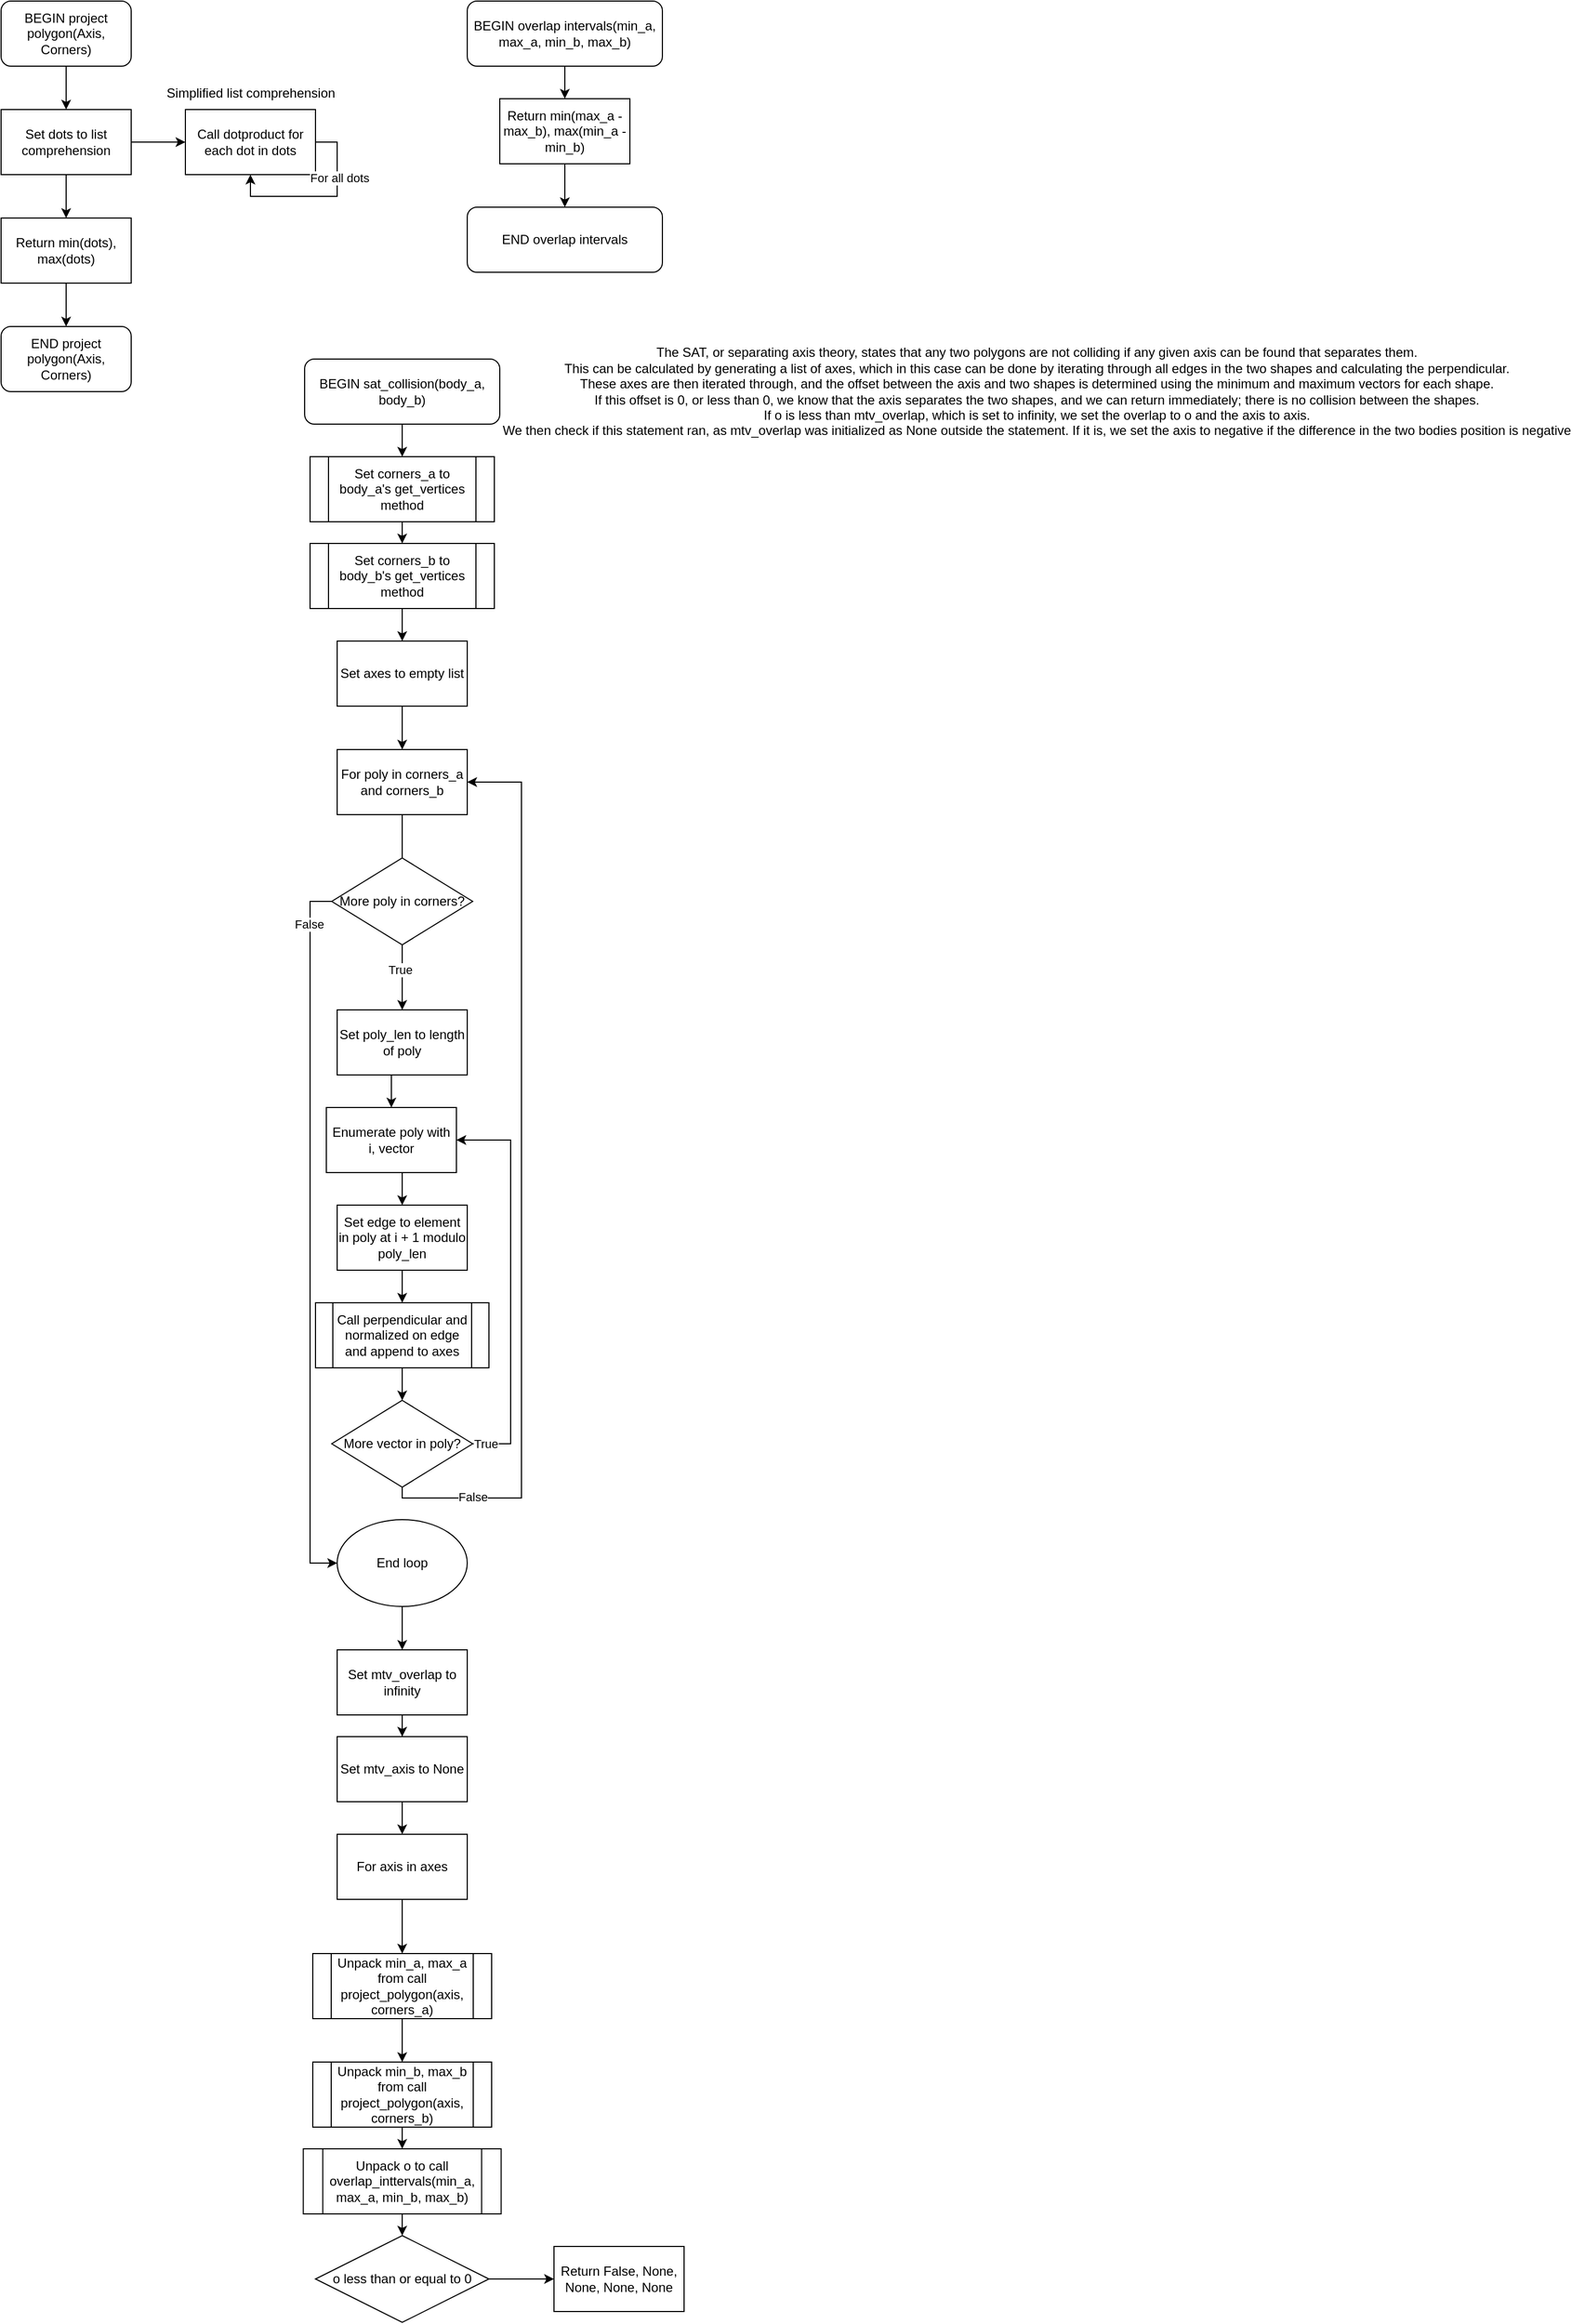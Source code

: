 <mxfile version="26.0.16">
  <diagram name="Page-1" id="as6VMQwiB93fmpBukN7v">
    <mxGraphModel dx="1495" dy="817" grid="1" gridSize="10" guides="1" tooltips="1" connect="1" arrows="1" fold="1" page="1" pageScale="1" pageWidth="850" pageHeight="1100" math="0" shadow="0">
      <root>
        <mxCell id="0" />
        <mxCell id="1" parent="0" />
        <mxCell id="9d7ZW36T2mL4Osqzuhdm-19" style="edgeStyle=orthogonalEdgeStyle;rounded=0;orthogonalLoop=1;jettySize=auto;html=1;exitX=0.5;exitY=1;exitDx=0;exitDy=0;entryX=0.5;entryY=0;entryDx=0;entryDy=0;" edge="1" parent="1" source="9d7ZW36T2mL4Osqzuhdm-1" target="9d7ZW36T2mL4Osqzuhdm-2">
          <mxGeometry relative="1" as="geometry" />
        </mxCell>
        <mxCell id="9d7ZW36T2mL4Osqzuhdm-1" value="BEGIN project polygon(Axis, Corners)" style="rounded=1;whiteSpace=wrap;html=1;" vertex="1" parent="1">
          <mxGeometry x="40" y="50" width="120" height="60" as="geometry" />
        </mxCell>
        <mxCell id="9d7ZW36T2mL4Osqzuhdm-4" style="edgeStyle=orthogonalEdgeStyle;rounded=0;orthogonalLoop=1;jettySize=auto;html=1;exitX=1;exitY=0.5;exitDx=0;exitDy=0;entryX=0;entryY=0.5;entryDx=0;entryDy=0;" edge="1" parent="1" source="9d7ZW36T2mL4Osqzuhdm-2" target="9d7ZW36T2mL4Osqzuhdm-3">
          <mxGeometry relative="1" as="geometry" />
        </mxCell>
        <mxCell id="9d7ZW36T2mL4Osqzuhdm-9" style="edgeStyle=orthogonalEdgeStyle;rounded=0;orthogonalLoop=1;jettySize=auto;html=1;exitX=0.5;exitY=1;exitDx=0;exitDy=0;entryX=0.5;entryY=0;entryDx=0;entryDy=0;" edge="1" parent="1" source="9d7ZW36T2mL4Osqzuhdm-2" target="9d7ZW36T2mL4Osqzuhdm-8">
          <mxGeometry relative="1" as="geometry" />
        </mxCell>
        <mxCell id="9d7ZW36T2mL4Osqzuhdm-2" value="Set dots to list comprehension" style="rounded=0;whiteSpace=wrap;html=1;" vertex="1" parent="1">
          <mxGeometry x="40" y="150" width="120" height="60" as="geometry" />
        </mxCell>
        <mxCell id="9d7ZW36T2mL4Osqzuhdm-3" value="Call dotproduct for each dot in dots" style="rounded=0;whiteSpace=wrap;html=1;" vertex="1" parent="1">
          <mxGeometry x="210" y="150" width="120" height="60" as="geometry" />
        </mxCell>
        <mxCell id="9d7ZW36T2mL4Osqzuhdm-5" style="edgeStyle=orthogonalEdgeStyle;rounded=0;orthogonalLoop=1;jettySize=auto;html=1;exitX=1;exitY=0.5;exitDx=0;exitDy=0;entryX=0.5;entryY=1;entryDx=0;entryDy=0;" edge="1" parent="1" source="9d7ZW36T2mL4Osqzuhdm-3" target="9d7ZW36T2mL4Osqzuhdm-3">
          <mxGeometry relative="1" as="geometry" />
        </mxCell>
        <mxCell id="9d7ZW36T2mL4Osqzuhdm-6" value="For all dots" style="edgeLabel;html=1;align=center;verticalAlign=middle;resizable=0;points=[];" vertex="1" connectable="0" parent="9d7ZW36T2mL4Osqzuhdm-5">
          <mxGeometry x="-0.377" y="2" relative="1" as="geometry">
            <mxPoint as="offset" />
          </mxGeometry>
        </mxCell>
        <mxCell id="9d7ZW36T2mL4Osqzuhdm-7" value="Simplified list comprehension" style="text;html=1;align=center;verticalAlign=middle;resizable=0;points=[];autosize=1;strokeColor=none;fillColor=none;" vertex="1" parent="1">
          <mxGeometry x="180" y="120" width="180" height="30" as="geometry" />
        </mxCell>
        <mxCell id="9d7ZW36T2mL4Osqzuhdm-12" style="edgeStyle=orthogonalEdgeStyle;rounded=0;orthogonalLoop=1;jettySize=auto;html=1;exitX=0.5;exitY=1;exitDx=0;exitDy=0;entryX=0.5;entryY=0;entryDx=0;entryDy=0;" edge="1" parent="1" source="9d7ZW36T2mL4Osqzuhdm-8" target="9d7ZW36T2mL4Osqzuhdm-11">
          <mxGeometry relative="1" as="geometry" />
        </mxCell>
        <mxCell id="9d7ZW36T2mL4Osqzuhdm-8" value="Return min(dots), max(dots)" style="rounded=0;whiteSpace=wrap;html=1;" vertex="1" parent="1">
          <mxGeometry x="40" y="250" width="120" height="60" as="geometry" />
        </mxCell>
        <mxCell id="9d7ZW36T2mL4Osqzuhdm-11" value="END project polygon(Axis, Corners)" style="rounded=1;whiteSpace=wrap;html=1;" vertex="1" parent="1">
          <mxGeometry x="40" y="350" width="120" height="60" as="geometry" />
        </mxCell>
        <mxCell id="9d7ZW36T2mL4Osqzuhdm-16" style="edgeStyle=orthogonalEdgeStyle;rounded=0;orthogonalLoop=1;jettySize=auto;html=1;exitX=0.5;exitY=1;exitDx=0;exitDy=0;entryX=0.5;entryY=0;entryDx=0;entryDy=0;" edge="1" parent="1" source="9d7ZW36T2mL4Osqzuhdm-14" target="9d7ZW36T2mL4Osqzuhdm-15">
          <mxGeometry relative="1" as="geometry" />
        </mxCell>
        <mxCell id="9d7ZW36T2mL4Osqzuhdm-14" value="BEGIN overlap intervals(min_a, max_a, min_b, max_b)" style="rounded=1;whiteSpace=wrap;html=1;" vertex="1" parent="1">
          <mxGeometry x="470" y="50" width="180" height="60" as="geometry" />
        </mxCell>
        <mxCell id="9d7ZW36T2mL4Osqzuhdm-18" style="edgeStyle=orthogonalEdgeStyle;rounded=0;orthogonalLoop=1;jettySize=auto;html=1;exitX=0.5;exitY=1;exitDx=0;exitDy=0;entryX=0.5;entryY=0;entryDx=0;entryDy=0;" edge="1" parent="1" source="9d7ZW36T2mL4Osqzuhdm-15" target="9d7ZW36T2mL4Osqzuhdm-17">
          <mxGeometry relative="1" as="geometry" />
        </mxCell>
        <mxCell id="9d7ZW36T2mL4Osqzuhdm-15" value="Return min(max_a - max_b), max(min_a - min_b)" style="rounded=0;whiteSpace=wrap;html=1;" vertex="1" parent="1">
          <mxGeometry x="500" y="140" width="120" height="60" as="geometry" />
        </mxCell>
        <mxCell id="9d7ZW36T2mL4Osqzuhdm-17" value="END overlap intervals" style="rounded=1;whiteSpace=wrap;html=1;" vertex="1" parent="1">
          <mxGeometry x="470" y="240" width="180" height="60" as="geometry" />
        </mxCell>
        <mxCell id="9d7ZW36T2mL4Osqzuhdm-23" style="edgeStyle=orthogonalEdgeStyle;rounded=0;orthogonalLoop=1;jettySize=auto;html=1;exitX=0.5;exitY=1;exitDx=0;exitDy=0;entryX=0.5;entryY=0;entryDx=0;entryDy=0;" edge="1" parent="1" source="9d7ZW36T2mL4Osqzuhdm-20" target="9d7ZW36T2mL4Osqzuhdm-22">
          <mxGeometry relative="1" as="geometry" />
        </mxCell>
        <mxCell id="9d7ZW36T2mL4Osqzuhdm-20" value="BEGIN sat_collision(body_a, body_b)" style="rounded=1;whiteSpace=wrap;html=1;" vertex="1" parent="1">
          <mxGeometry x="320" y="380" width="180" height="60" as="geometry" />
        </mxCell>
        <mxCell id="9d7ZW36T2mL4Osqzuhdm-25" style="edgeStyle=orthogonalEdgeStyle;rounded=0;orthogonalLoop=1;jettySize=auto;html=1;exitX=0.5;exitY=1;exitDx=0;exitDy=0;entryX=0.5;entryY=0;entryDx=0;entryDy=0;" edge="1" parent="1" source="9d7ZW36T2mL4Osqzuhdm-22" target="9d7ZW36T2mL4Osqzuhdm-24">
          <mxGeometry relative="1" as="geometry" />
        </mxCell>
        <mxCell id="9d7ZW36T2mL4Osqzuhdm-22" value="Set corners_a to body_a&#39;s get_vertices method" style="shape=process;whiteSpace=wrap;html=1;backgroundOutline=1;" vertex="1" parent="1">
          <mxGeometry x="325" y="470" width="170" height="60" as="geometry" />
        </mxCell>
        <mxCell id="9d7ZW36T2mL4Osqzuhdm-27" style="edgeStyle=orthogonalEdgeStyle;rounded=0;orthogonalLoop=1;jettySize=auto;html=1;exitX=0.5;exitY=1;exitDx=0;exitDy=0;entryX=0.5;entryY=0;entryDx=0;entryDy=0;" edge="1" parent="1" source="9d7ZW36T2mL4Osqzuhdm-24" target="9d7ZW36T2mL4Osqzuhdm-26">
          <mxGeometry relative="1" as="geometry" />
        </mxCell>
        <mxCell id="9d7ZW36T2mL4Osqzuhdm-24" value="Set corners_b to body_b&#39;s get_vertices method" style="shape=process;whiteSpace=wrap;html=1;backgroundOutline=1;" vertex="1" parent="1">
          <mxGeometry x="325" y="550" width="170" height="60" as="geometry" />
        </mxCell>
        <mxCell id="9d7ZW36T2mL4Osqzuhdm-29" style="edgeStyle=orthogonalEdgeStyle;rounded=0;orthogonalLoop=1;jettySize=auto;html=1;exitX=0.5;exitY=1;exitDx=0;exitDy=0;entryX=0.5;entryY=0;entryDx=0;entryDy=0;" edge="1" parent="1" source="9d7ZW36T2mL4Osqzuhdm-26" target="9d7ZW36T2mL4Osqzuhdm-28">
          <mxGeometry relative="1" as="geometry" />
        </mxCell>
        <mxCell id="9d7ZW36T2mL4Osqzuhdm-26" value="Set axes to empty list" style="rounded=0;whiteSpace=wrap;html=1;" vertex="1" parent="1">
          <mxGeometry x="350" y="640" width="120" height="60" as="geometry" />
        </mxCell>
        <mxCell id="9d7ZW36T2mL4Osqzuhdm-35" style="edgeStyle=orthogonalEdgeStyle;rounded=0;orthogonalLoop=1;jettySize=auto;html=1;exitX=0.5;exitY=1;exitDx=0;exitDy=0;entryX=0.5;entryY=0;entryDx=0;entryDy=0;" edge="1" parent="1" source="9d7ZW36T2mL4Osqzuhdm-28" target="9d7ZW36T2mL4Osqzuhdm-34">
          <mxGeometry relative="1" as="geometry" />
        </mxCell>
        <mxCell id="9d7ZW36T2mL4Osqzuhdm-48" value="True" style="edgeLabel;html=1;align=center;verticalAlign=middle;resizable=0;points=[];" vertex="1" connectable="0" parent="9d7ZW36T2mL4Osqzuhdm-35">
          <mxGeometry x="0.589" y="-2" relative="1" as="geometry">
            <mxPoint as="offset" />
          </mxGeometry>
        </mxCell>
        <mxCell id="9d7ZW36T2mL4Osqzuhdm-28" value="For poly in corners_a and corners_b" style="rounded=0;whiteSpace=wrap;html=1;" vertex="1" parent="1">
          <mxGeometry x="350" y="740" width="120" height="60" as="geometry" />
        </mxCell>
        <mxCell id="9d7ZW36T2mL4Osqzuhdm-33" style="edgeStyle=orthogonalEdgeStyle;rounded=0;orthogonalLoop=1;jettySize=auto;html=1;exitX=0.5;exitY=1;exitDx=0;exitDy=0;entryX=0.5;entryY=0;entryDx=0;entryDy=0;" edge="1" parent="1" source="9d7ZW36T2mL4Osqzuhdm-30" target="9d7ZW36T2mL4Osqzuhdm-32">
          <mxGeometry relative="1" as="geometry" />
        </mxCell>
        <mxCell id="9d7ZW36T2mL4Osqzuhdm-30" value="Enumerate poly with i, vector" style="rounded=0;whiteSpace=wrap;html=1;" vertex="1" parent="1">
          <mxGeometry x="340" y="1070" width="120" height="60" as="geometry" />
        </mxCell>
        <mxCell id="9d7ZW36T2mL4Osqzuhdm-39" style="edgeStyle=orthogonalEdgeStyle;rounded=0;orthogonalLoop=1;jettySize=auto;html=1;exitX=0.5;exitY=1;exitDx=0;exitDy=0;entryX=0.5;entryY=0;entryDx=0;entryDy=0;" edge="1" parent="1" source="9d7ZW36T2mL4Osqzuhdm-32" target="9d7ZW36T2mL4Osqzuhdm-38">
          <mxGeometry relative="1" as="geometry" />
        </mxCell>
        <mxCell id="9d7ZW36T2mL4Osqzuhdm-32" value="Set edge to element in poly at i + 1 modulo poly_len " style="rounded=0;whiteSpace=wrap;html=1;" vertex="1" parent="1">
          <mxGeometry x="350" y="1160" width="120" height="60" as="geometry" />
        </mxCell>
        <mxCell id="9d7ZW36T2mL4Osqzuhdm-36" style="edgeStyle=orthogonalEdgeStyle;rounded=0;orthogonalLoop=1;jettySize=auto;html=1;exitX=0.5;exitY=1;exitDx=0;exitDy=0;entryX=0.5;entryY=0;entryDx=0;entryDy=0;" edge="1" parent="1" source="9d7ZW36T2mL4Osqzuhdm-34" target="9d7ZW36T2mL4Osqzuhdm-30">
          <mxGeometry relative="1" as="geometry" />
        </mxCell>
        <mxCell id="9d7ZW36T2mL4Osqzuhdm-34" value="&lt;div&gt;Set poly_len to length of poly&lt;/div&gt;" style="rounded=0;whiteSpace=wrap;html=1;" vertex="1" parent="1">
          <mxGeometry x="350" y="980" width="120" height="60" as="geometry" />
        </mxCell>
        <mxCell id="9d7ZW36T2mL4Osqzuhdm-41" style="edgeStyle=orthogonalEdgeStyle;rounded=0;orthogonalLoop=1;jettySize=auto;html=1;exitX=0.5;exitY=1;exitDx=0;exitDy=0;entryX=0.5;entryY=0;entryDx=0;entryDy=0;" edge="1" parent="1" source="9d7ZW36T2mL4Osqzuhdm-38" target="9d7ZW36T2mL4Osqzuhdm-40">
          <mxGeometry relative="1" as="geometry" />
        </mxCell>
        <mxCell id="9d7ZW36T2mL4Osqzuhdm-38" value="Call perpendicular and normalized on edge and append to axes" style="shape=process;whiteSpace=wrap;html=1;backgroundOutline=1;" vertex="1" parent="1">
          <mxGeometry x="330" y="1250" width="160" height="60" as="geometry" />
        </mxCell>
        <mxCell id="9d7ZW36T2mL4Osqzuhdm-42" style="edgeStyle=orthogonalEdgeStyle;rounded=0;orthogonalLoop=1;jettySize=auto;html=1;exitX=1;exitY=0.5;exitDx=0;exitDy=0;entryX=1;entryY=0.5;entryDx=0;entryDy=0;" edge="1" parent="1" source="9d7ZW36T2mL4Osqzuhdm-40" target="9d7ZW36T2mL4Osqzuhdm-30">
          <mxGeometry relative="1" as="geometry">
            <Array as="points">
              <mxPoint x="510" y="1380" />
              <mxPoint x="510" y="1100" />
            </Array>
          </mxGeometry>
        </mxCell>
        <mxCell id="9d7ZW36T2mL4Osqzuhdm-52" value="True" style="edgeLabel;html=1;align=center;verticalAlign=middle;resizable=0;points=[];" vertex="1" connectable="0" parent="9d7ZW36T2mL4Osqzuhdm-42">
          <mxGeometry x="-0.934" relative="1" as="geometry">
            <mxPoint as="offset" />
          </mxGeometry>
        </mxCell>
        <mxCell id="9d7ZW36T2mL4Osqzuhdm-44" style="edgeStyle=orthogonalEdgeStyle;rounded=0;orthogonalLoop=1;jettySize=auto;html=1;exitX=0.5;exitY=1;exitDx=0;exitDy=0;entryX=1;entryY=0.5;entryDx=0;entryDy=0;" edge="1" parent="1" source="9d7ZW36T2mL4Osqzuhdm-40" target="9d7ZW36T2mL4Osqzuhdm-28">
          <mxGeometry relative="1" as="geometry">
            <Array as="points">
              <mxPoint x="410" y="1430" />
              <mxPoint x="520" y="1430" />
              <mxPoint x="520" y="770" />
            </Array>
          </mxGeometry>
        </mxCell>
        <mxCell id="9d7ZW36T2mL4Osqzuhdm-45" value="False" style="edgeLabel;html=1;align=center;verticalAlign=middle;resizable=0;points=[];" vertex="1" connectable="0" parent="9d7ZW36T2mL4Osqzuhdm-44">
          <mxGeometry x="-0.82" y="1" relative="1" as="geometry">
            <mxPoint as="offset" />
          </mxGeometry>
        </mxCell>
        <mxCell id="9d7ZW36T2mL4Osqzuhdm-40" value="More vector in poly?" style="rhombus;whiteSpace=wrap;html=1;" vertex="1" parent="1">
          <mxGeometry x="345" y="1340" width="130" height="80" as="geometry" />
        </mxCell>
        <mxCell id="9d7ZW36T2mL4Osqzuhdm-50" style="edgeStyle=orthogonalEdgeStyle;rounded=0;orthogonalLoop=1;jettySize=auto;html=1;exitX=0;exitY=0.5;exitDx=0;exitDy=0;entryX=0;entryY=0.5;entryDx=0;entryDy=0;" edge="1" parent="1" source="9d7ZW36T2mL4Osqzuhdm-46" target="9d7ZW36T2mL4Osqzuhdm-49">
          <mxGeometry relative="1" as="geometry" />
        </mxCell>
        <mxCell id="9d7ZW36T2mL4Osqzuhdm-51" value="False" style="edgeLabel;html=1;align=center;verticalAlign=middle;resizable=0;points=[];" vertex="1" connectable="0" parent="9d7ZW36T2mL4Osqzuhdm-50">
          <mxGeometry x="-0.875" y="-1" relative="1" as="geometry">
            <mxPoint as="offset" />
          </mxGeometry>
        </mxCell>
        <mxCell id="9d7ZW36T2mL4Osqzuhdm-46" value="More poly in corners?" style="rhombus;whiteSpace=wrap;html=1;" vertex="1" parent="1">
          <mxGeometry x="345" y="840" width="130" height="80" as="geometry" />
        </mxCell>
        <mxCell id="9d7ZW36T2mL4Osqzuhdm-55" style="edgeStyle=orthogonalEdgeStyle;rounded=0;orthogonalLoop=1;jettySize=auto;html=1;exitX=0.5;exitY=1;exitDx=0;exitDy=0;" edge="1" parent="1" source="9d7ZW36T2mL4Osqzuhdm-49" target="9d7ZW36T2mL4Osqzuhdm-54">
          <mxGeometry relative="1" as="geometry" />
        </mxCell>
        <mxCell id="9d7ZW36T2mL4Osqzuhdm-49" value="End loop" style="ellipse;whiteSpace=wrap;html=1;" vertex="1" parent="1">
          <mxGeometry x="350" y="1450" width="120" height="80" as="geometry" />
        </mxCell>
        <mxCell id="9d7ZW36T2mL4Osqzuhdm-57" style="edgeStyle=orthogonalEdgeStyle;rounded=0;orthogonalLoop=1;jettySize=auto;html=1;exitX=0.5;exitY=1;exitDx=0;exitDy=0;" edge="1" parent="1" source="9d7ZW36T2mL4Osqzuhdm-54" target="9d7ZW36T2mL4Osqzuhdm-56">
          <mxGeometry relative="1" as="geometry" />
        </mxCell>
        <mxCell id="9d7ZW36T2mL4Osqzuhdm-54" value="Set mtv_overlap to infinity" style="rounded=0;whiteSpace=wrap;html=1;" vertex="1" parent="1">
          <mxGeometry x="350" y="1570" width="120" height="60" as="geometry" />
        </mxCell>
        <mxCell id="9d7ZW36T2mL4Osqzuhdm-60" style="edgeStyle=orthogonalEdgeStyle;rounded=0;orthogonalLoop=1;jettySize=auto;html=1;exitX=0.5;exitY=1;exitDx=0;exitDy=0;entryX=0.5;entryY=0;entryDx=0;entryDy=0;" edge="1" parent="1" source="9d7ZW36T2mL4Osqzuhdm-56" target="9d7ZW36T2mL4Osqzuhdm-58">
          <mxGeometry relative="1" as="geometry" />
        </mxCell>
        <mxCell id="9d7ZW36T2mL4Osqzuhdm-56" value="Set mtv_axis to None" style="rounded=0;whiteSpace=wrap;html=1;" vertex="1" parent="1">
          <mxGeometry x="350" y="1650" width="120" height="60" as="geometry" />
        </mxCell>
        <mxCell id="9d7ZW36T2mL4Osqzuhdm-61" style="edgeStyle=orthogonalEdgeStyle;rounded=0;orthogonalLoop=1;jettySize=auto;html=1;exitX=0.5;exitY=1;exitDx=0;exitDy=0;entryX=0.5;entryY=0;entryDx=0;entryDy=0;" edge="1" parent="1" source="9d7ZW36T2mL4Osqzuhdm-58" target="9d7ZW36T2mL4Osqzuhdm-59">
          <mxGeometry relative="1" as="geometry" />
        </mxCell>
        <mxCell id="9d7ZW36T2mL4Osqzuhdm-58" value="For axis in axes" style="rounded=0;whiteSpace=wrap;html=1;" vertex="1" parent="1">
          <mxGeometry x="350" y="1740" width="120" height="60" as="geometry" />
        </mxCell>
        <mxCell id="9d7ZW36T2mL4Osqzuhdm-63" style="edgeStyle=orthogonalEdgeStyle;rounded=0;orthogonalLoop=1;jettySize=auto;html=1;exitX=0.5;exitY=1;exitDx=0;exitDy=0;entryX=0.5;entryY=0;entryDx=0;entryDy=0;" edge="1" parent="1" source="9d7ZW36T2mL4Osqzuhdm-59" target="9d7ZW36T2mL4Osqzuhdm-62">
          <mxGeometry relative="1" as="geometry" />
        </mxCell>
        <mxCell id="9d7ZW36T2mL4Osqzuhdm-59" value="Unpack min_a, max_a from call project_polygon(axis, corners_a)" style="shape=process;whiteSpace=wrap;html=1;backgroundOutline=1;" vertex="1" parent="1">
          <mxGeometry x="327.5" y="1850" width="165" height="60" as="geometry" />
        </mxCell>
        <mxCell id="9d7ZW36T2mL4Osqzuhdm-65" style="edgeStyle=orthogonalEdgeStyle;rounded=0;orthogonalLoop=1;jettySize=auto;html=1;exitX=0.5;exitY=1;exitDx=0;exitDy=0;entryX=0.5;entryY=0;entryDx=0;entryDy=0;" edge="1" parent="1" source="9d7ZW36T2mL4Osqzuhdm-62" target="9d7ZW36T2mL4Osqzuhdm-64">
          <mxGeometry relative="1" as="geometry" />
        </mxCell>
        <mxCell id="9d7ZW36T2mL4Osqzuhdm-62" value="Unpack min_b, max_b from call project_polygon(axis, corners_b)" style="shape=process;whiteSpace=wrap;html=1;backgroundOutline=1;" vertex="1" parent="1">
          <mxGeometry x="327.5" y="1950" width="165" height="60" as="geometry" />
        </mxCell>
        <mxCell id="9d7ZW36T2mL4Osqzuhdm-67" style="edgeStyle=orthogonalEdgeStyle;rounded=0;orthogonalLoop=1;jettySize=auto;html=1;exitX=0.5;exitY=1;exitDx=0;exitDy=0;entryX=0.5;entryY=0;entryDx=0;entryDy=0;" edge="1" parent="1" source="9d7ZW36T2mL4Osqzuhdm-64" target="9d7ZW36T2mL4Osqzuhdm-66">
          <mxGeometry relative="1" as="geometry" />
        </mxCell>
        <mxCell id="9d7ZW36T2mL4Osqzuhdm-64" value="Unpack o to call overlap_inttervals(min_a, max_a, min_b, max_b)" style="shape=process;whiteSpace=wrap;html=1;backgroundOutline=1;" vertex="1" parent="1">
          <mxGeometry x="318.75" y="2030" width="182.5" height="60" as="geometry" />
        </mxCell>
        <mxCell id="9d7ZW36T2mL4Osqzuhdm-70" style="edgeStyle=orthogonalEdgeStyle;rounded=0;orthogonalLoop=1;jettySize=auto;html=1;exitX=1;exitY=0.5;exitDx=0;exitDy=0;entryX=0;entryY=0.5;entryDx=0;entryDy=0;" edge="1" parent="1" source="9d7ZW36T2mL4Osqzuhdm-66" target="9d7ZW36T2mL4Osqzuhdm-69">
          <mxGeometry relative="1" as="geometry" />
        </mxCell>
        <mxCell id="9d7ZW36T2mL4Osqzuhdm-66" value="o less than or equal to 0" style="rhombus;whiteSpace=wrap;html=1;" vertex="1" parent="1">
          <mxGeometry x="330" y="2110" width="160" height="80" as="geometry" />
        </mxCell>
        <mxCell id="9d7ZW36T2mL4Osqzuhdm-69" value="Return False, None, None, None, None" style="rounded=0;whiteSpace=wrap;html=1;" vertex="1" parent="1">
          <mxGeometry x="550" y="2120" width="120" height="60" as="geometry" />
        </mxCell>
        <mxCell id="9d7ZW36T2mL4Osqzuhdm-71" value="&lt;div&gt;The SAT, or separating axis theory, states that any two polygons are not colliding if any given axis can be found that separates them.&lt;/div&gt;&lt;div&gt;This can be calculated by generating a list of axes, which in this case can be done by iterating through all edges in the two shapes and calculating the perpendicular.&lt;/div&gt;&lt;div&gt;These axes are then iterated through, and the offset between the axis and two shapes is determined using the minimum and maximum vectors for each shape.&lt;/div&gt;&lt;div&gt;If this offset is 0, or less than 0, we know that the axis separates the two shapes, and we can return immediately; there is no collision between the shapes.&lt;/div&gt;&lt;div&gt;If o is less than mtv_overlap, which is set to infinity, we set the overlap to o and the axis to axis. &lt;br&gt;&lt;/div&gt;&lt;div&gt;We then check if this statement ran, as mtv_overlap was initialized as None outside the statement. If it is, we set the axis to negative if the difference in the two bodies position is negative&lt;/div&gt;" style="text;html=1;align=center;verticalAlign=middle;resizable=0;points=[];autosize=1;strokeColor=none;fillColor=none;" vertex="1" parent="1">
          <mxGeometry x="490" y="360" width="1010" height="100" as="geometry" />
        </mxCell>
      </root>
    </mxGraphModel>
  </diagram>
</mxfile>
